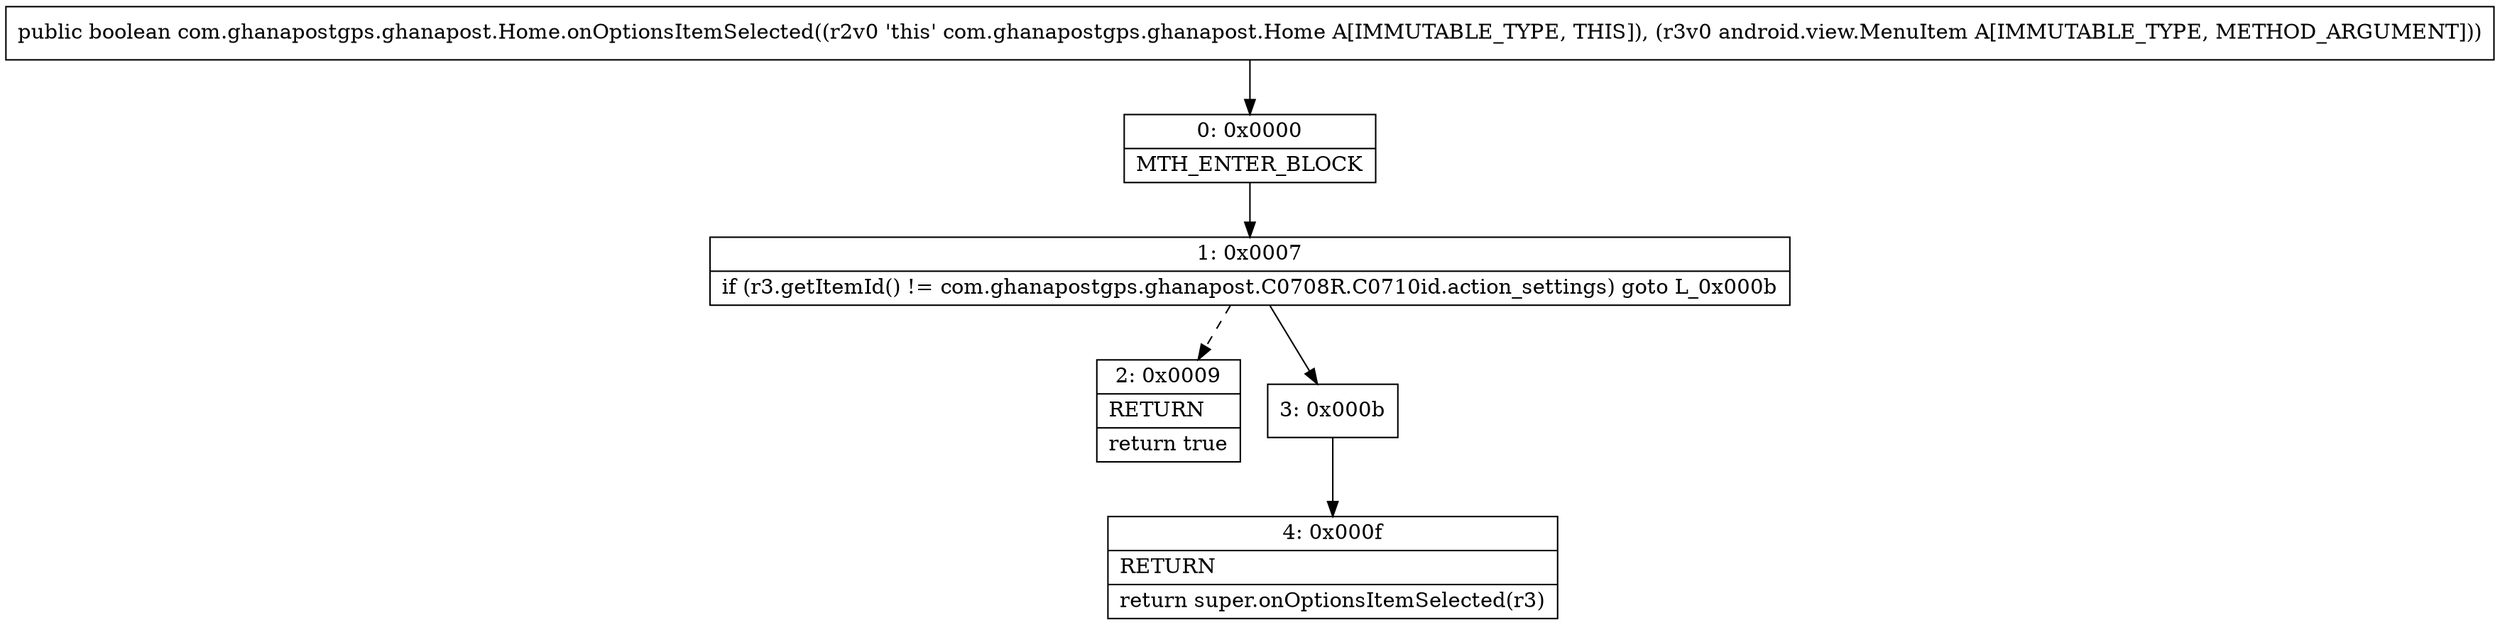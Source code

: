 digraph "CFG forcom.ghanapostgps.ghanapost.Home.onOptionsItemSelected(Landroid\/view\/MenuItem;)Z" {
Node_0 [shape=record,label="{0\:\ 0x0000|MTH_ENTER_BLOCK\l}"];
Node_1 [shape=record,label="{1\:\ 0x0007|if (r3.getItemId() != com.ghanapostgps.ghanapost.C0708R.C0710id.action_settings) goto L_0x000b\l}"];
Node_2 [shape=record,label="{2\:\ 0x0009|RETURN\l|return true\l}"];
Node_3 [shape=record,label="{3\:\ 0x000b}"];
Node_4 [shape=record,label="{4\:\ 0x000f|RETURN\l|return super.onOptionsItemSelected(r3)\l}"];
MethodNode[shape=record,label="{public boolean com.ghanapostgps.ghanapost.Home.onOptionsItemSelected((r2v0 'this' com.ghanapostgps.ghanapost.Home A[IMMUTABLE_TYPE, THIS]), (r3v0 android.view.MenuItem A[IMMUTABLE_TYPE, METHOD_ARGUMENT])) }"];
MethodNode -> Node_0;
Node_0 -> Node_1;
Node_1 -> Node_2[style=dashed];
Node_1 -> Node_3;
Node_3 -> Node_4;
}

